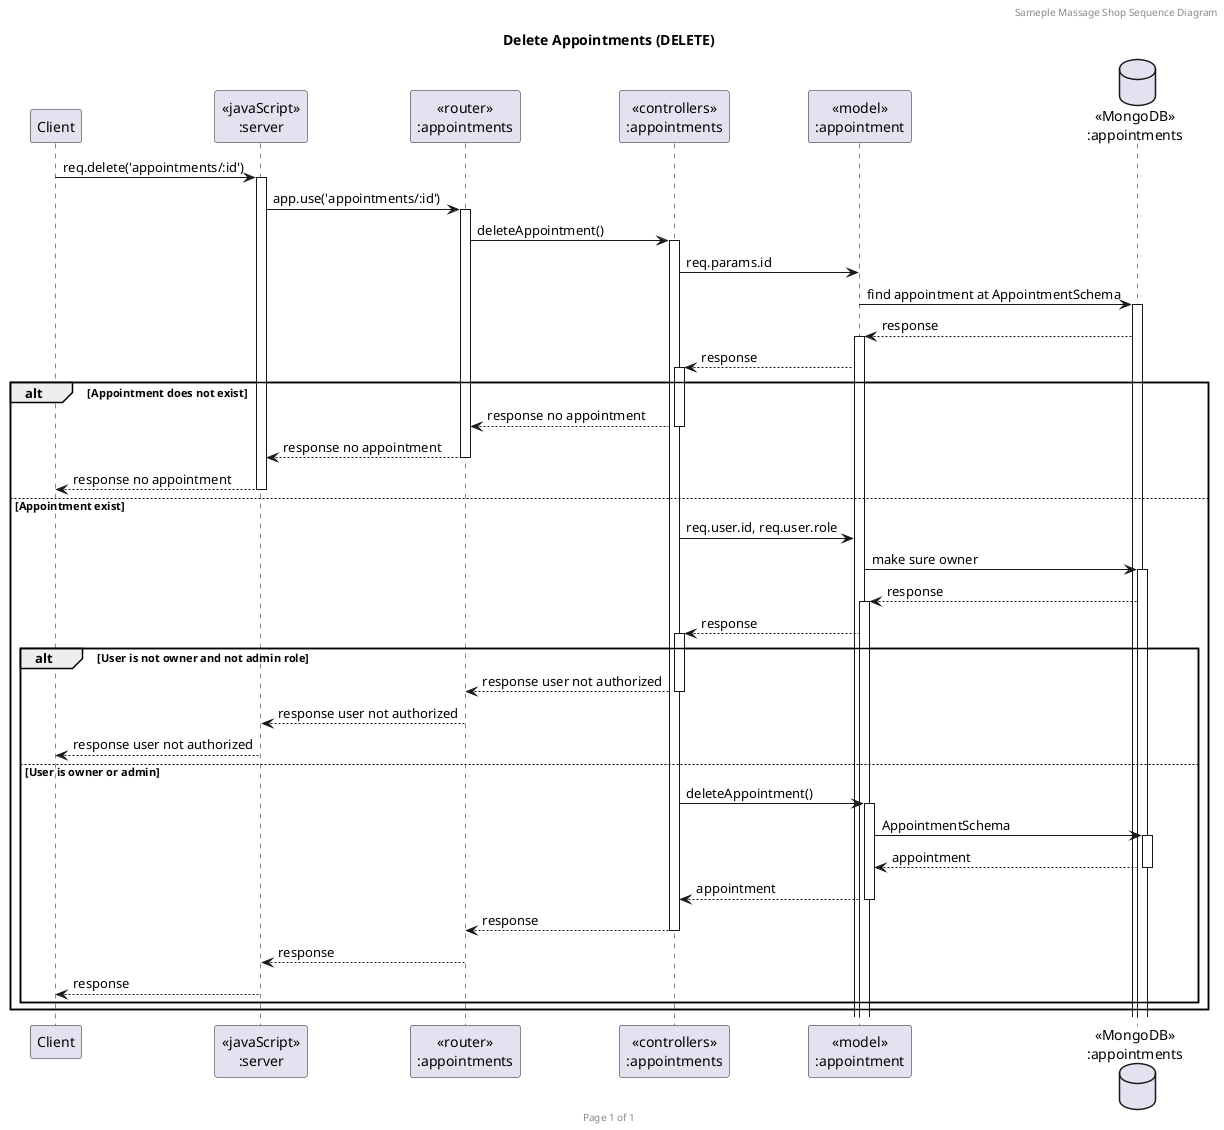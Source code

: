 @startuml Delete Appointments (DELETE)

header Sameple Massage Shop Sequence Diagram
footer Page %page% of %lastpage%
title "Delete Appointments (DELETE)"

participant "Client" as client
participant "<<javaScript>>\n:server" as server
participant "<<router>>\n:appointments" as routerAppointments
participant "<<controllers>>\n:appointments" as controllersAppointments
participant "<<model>>\n:appointment" as modelAppointment
database "<<MongoDB>>\n:appointments" as AppointmentsDatabase

client->server ++:req.delete('appointments/:id')
server->routerAppointments ++:app.use('appointments/:id')
routerAppointments -> controllersAppointments ++:deleteAppointment()
controllersAppointments->modelAppointment: req.params.id
modelAppointment ->AppointmentsDatabase ++: find appointment at AppointmentSchema
modelAppointment <-- AppointmentsDatabase ++: response
controllersAppointments <-- modelAppointment ++: response
  alt Appointment does not exist
    routerAppointments <-- controllersAppointments --:response no appointment
    server <-- routerAppointments --:response no appointment
    client <-- server --:response no appointment
  else Appointment exist
    controllersAppointments->modelAppointment: req.user.id, req.user.role
    modelAppointment ->AppointmentsDatabase ++: make sure owner
    modelAppointment <-- AppointmentsDatabase ++: response
    controllersAppointments <-- modelAppointment ++: response
    alt User is not owner and not admin role
      routerAppointments <-- controllersAppointments --:response user not authorized
      server <-- routerAppointments --:response user not authorized
      client <-- server --:response user not authorized
    else User is owner or admin
      controllersAppointments->modelAppointment ++:deleteAppointment()
      modelAppointment ->AppointmentsDatabase ++: AppointmentSchema
      AppointmentsDatabase --> modelAppointment --: appointment
      controllersAppointments <-- modelAppointment --:appointment
      routerAppointments <-- controllersAppointments --:response
      server <-- routerAppointments --:response
      client <-- server --:response
    end
  end

@enduml
